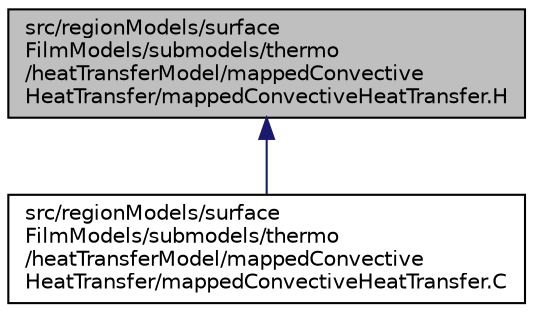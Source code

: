 digraph "src/regionModels/surfaceFilmModels/submodels/thermo/heatTransferModel/mappedConvectiveHeatTransfer/mappedConvectiveHeatTransfer.H"
{
  bgcolor="transparent";
  edge [fontname="Helvetica",fontsize="10",labelfontname="Helvetica",labelfontsize="10"];
  node [fontname="Helvetica",fontsize="10",shape=record];
  Node1 [label="src/regionModels/surface\lFilmModels/submodels/thermo\l/heatTransferModel/mappedConvective\lHeatTransfer/mappedConvectiveHeatTransfer.H",height=0.2,width=0.4,color="black", fillcolor="grey75", style="filled", fontcolor="black"];
  Node1 -> Node2 [dir="back",color="midnightblue",fontsize="10",style="solid",fontname="Helvetica"];
  Node2 [label="src/regionModels/surface\lFilmModels/submodels/thermo\l/heatTransferModel/mappedConvective\lHeatTransfer/mappedConvectiveHeatTransfer.C",height=0.2,width=0.4,color="black",URL="$a09684.html"];
}
